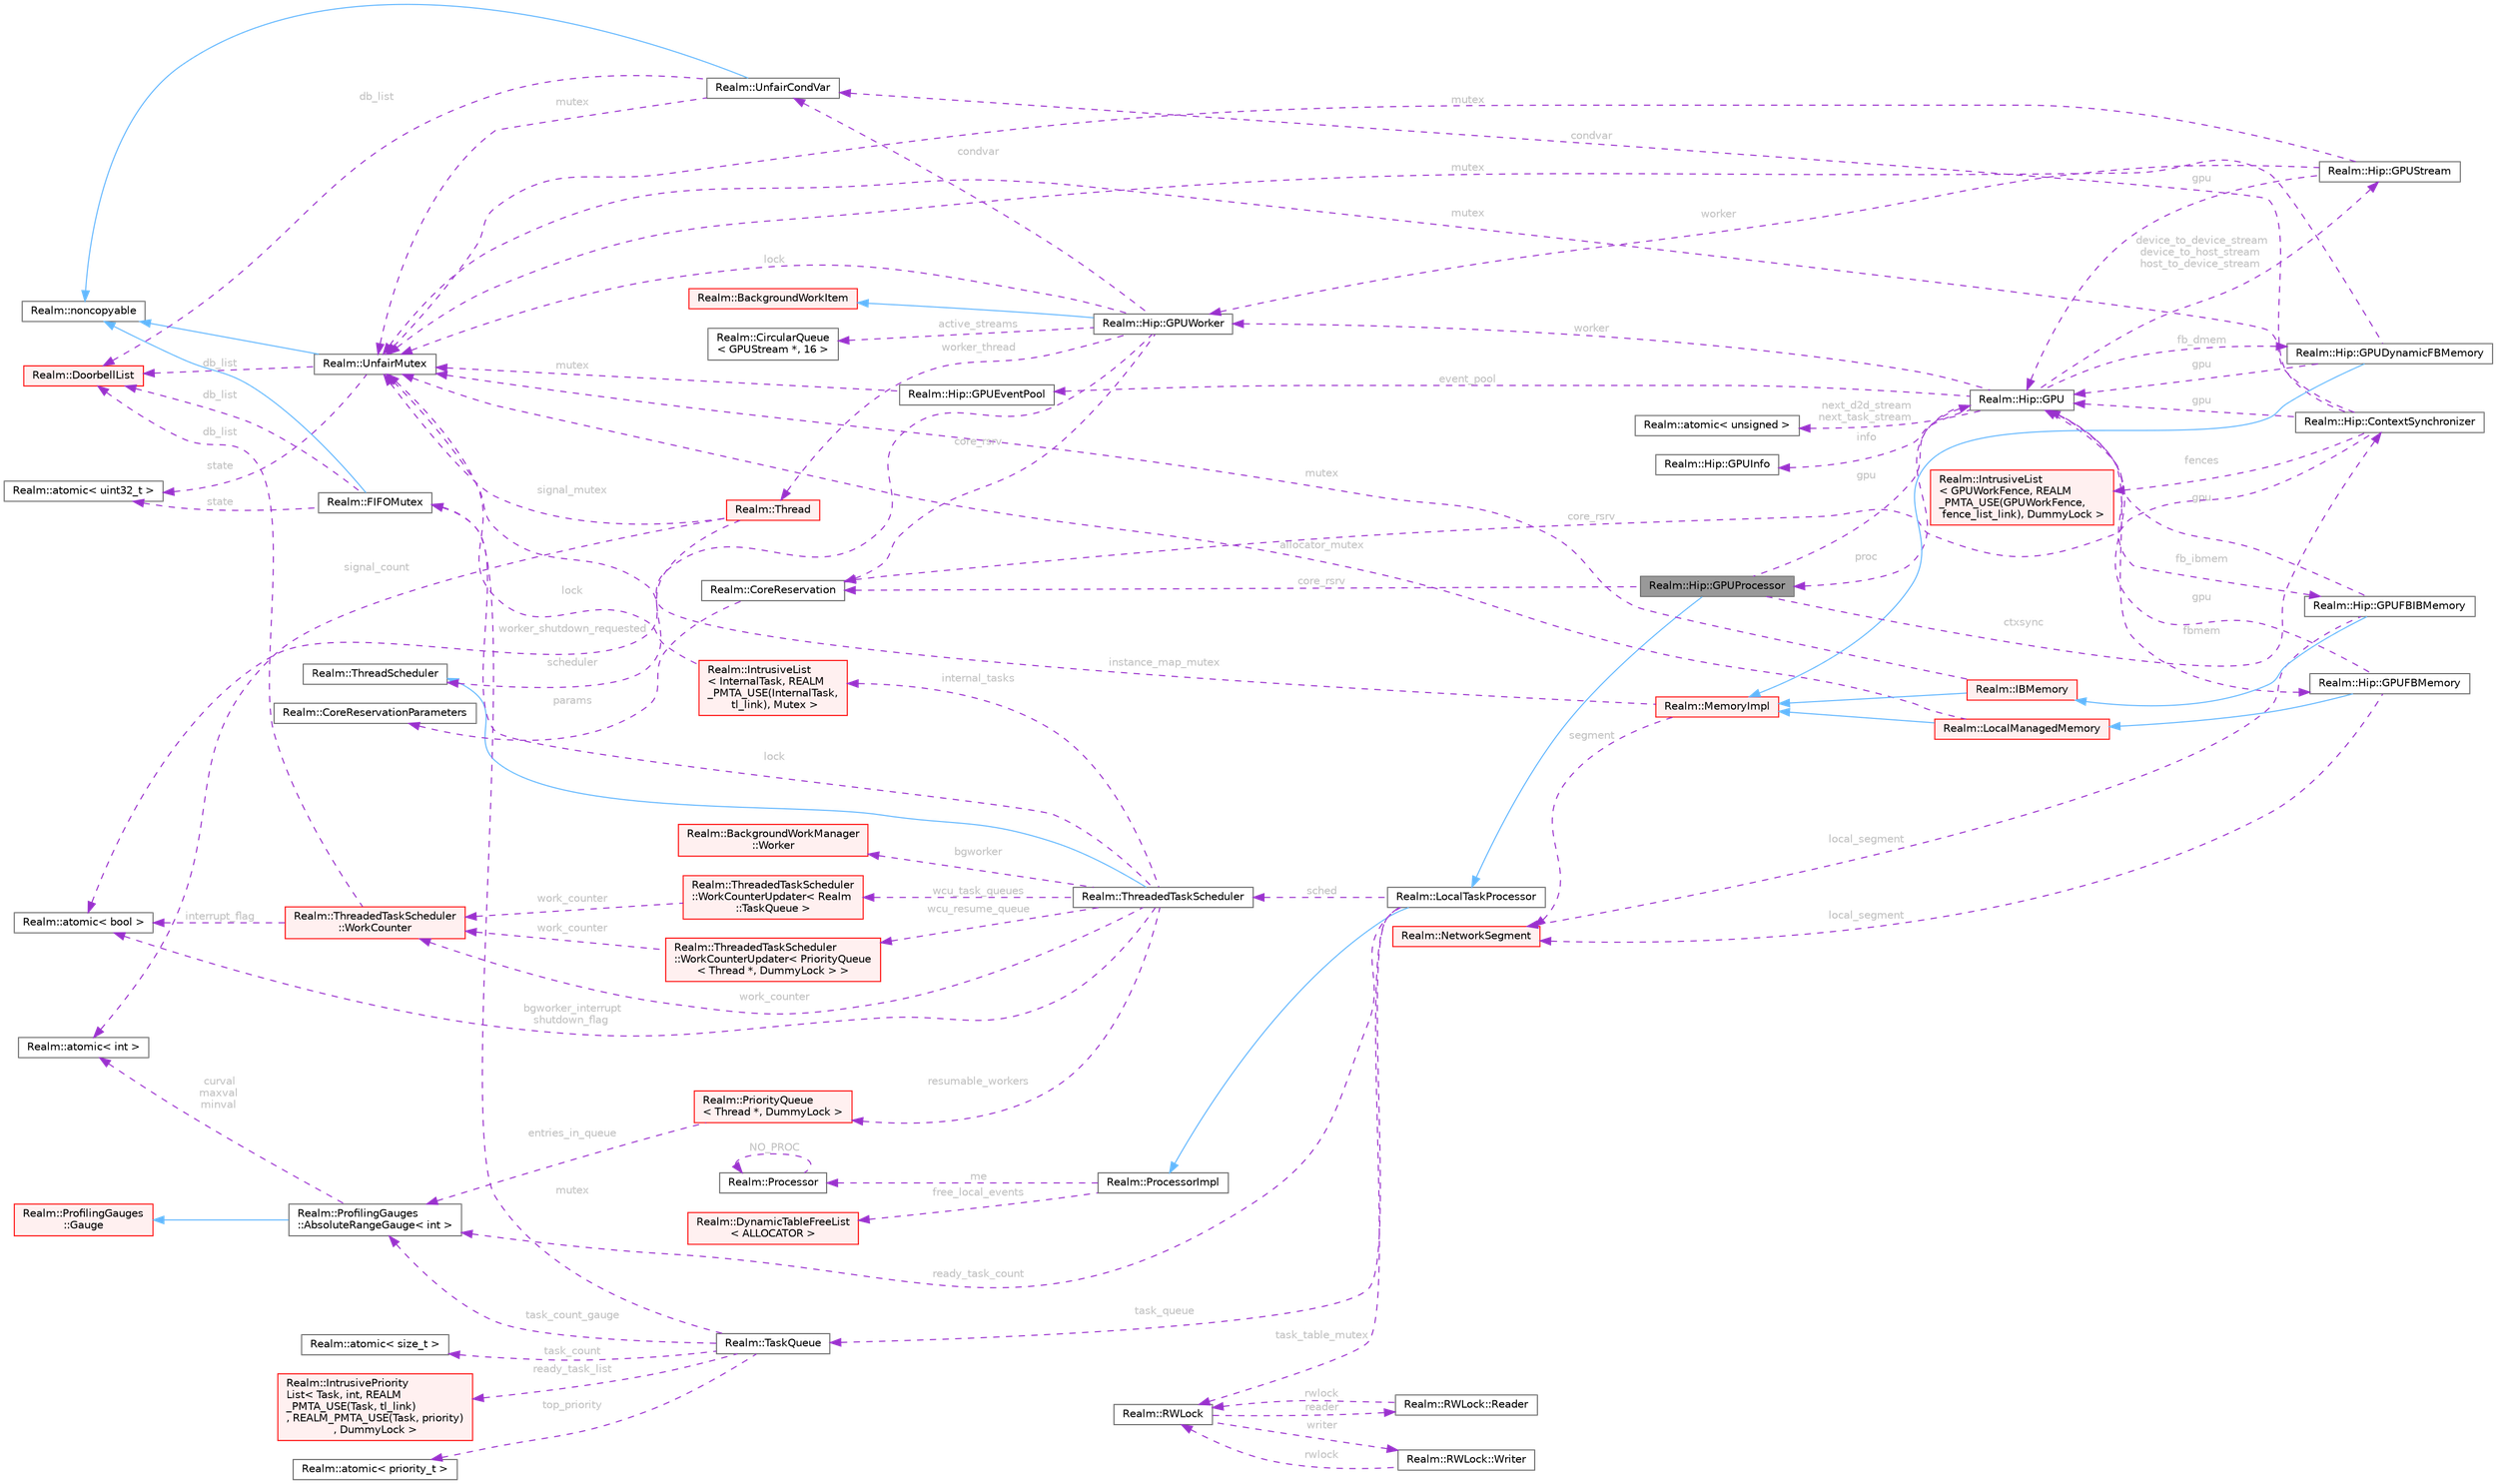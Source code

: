 digraph "Realm::Hip::GPUProcessor"
{
 // LATEX_PDF_SIZE
  bgcolor="transparent";
  edge [fontname=Helvetica,fontsize=10,labelfontname=Helvetica,labelfontsize=10];
  node [fontname=Helvetica,fontsize=10,shape=box,height=0.2,width=0.4];
  rankdir="LR";
  Node1 [id="Node000001",label="Realm::Hip::GPUProcessor",height=0.2,width=0.4,color="gray40", fillcolor="grey60", style="filled", fontcolor="black",tooltip=" "];
  Node2 -> Node1 [id="edge1_Node000001_Node000002",dir="back",color="steelblue1",style="solid",tooltip=" "];
  Node2 [id="Node000002",label="Realm::LocalTaskProcessor",height=0.2,width=0.4,color="gray40", fillcolor="white", style="filled",URL="$classRealm_1_1LocalTaskProcessor.html",tooltip=" "];
  Node3 -> Node2 [id="edge2_Node000002_Node000003",dir="back",color="steelblue1",style="solid",tooltip=" "];
  Node3 [id="Node000003",label="Realm::ProcessorImpl",height=0.2,width=0.4,color="gray40", fillcolor="white", style="filled",URL="$classRealm_1_1ProcessorImpl.html",tooltip=" "];
  Node4 -> Node3 [id="edge3_Node000003_Node000004",dir="back",color="darkorchid3",style="dashed",tooltip=" ",label=" free_local_events",fontcolor="grey" ];
  Node4 [id="Node000004",label="Realm::DynamicTableFreeList\l\< ALLOCATOR \>",height=0.2,width=0.4,color="red", fillcolor="#FFF0F0", style="filled",URL="$classRealm_1_1DynamicTableFreeList.html",tooltip=" "];
  Node6 -> Node3 [id="edge4_Node000003_Node000006",dir="back",color="darkorchid3",style="dashed",tooltip=" ",label=" me",fontcolor="grey" ];
  Node6 [id="Node000006",label="Realm::Processor",height=0.2,width=0.4,color="gray40", fillcolor="white", style="filled",URL="$classRealm_1_1Processor.html",tooltip=" "];
  Node6 -> Node6 [id="edge5_Node000006_Node000006",dir="back",color="darkorchid3",style="dashed",tooltip=" ",label=" NO_PROC",fontcolor="grey" ];
  Node7 -> Node2 [id="edge6_Node000002_Node000007",dir="back",color="darkorchid3",style="dashed",tooltip=" ",label=" sched",fontcolor="grey" ];
  Node7 [id="Node000007",label="Realm::ThreadedTaskScheduler",height=0.2,width=0.4,color="gray40", fillcolor="white", style="filled",URL="$classRealm_1_1ThreadedTaskScheduler.html",tooltip=" "];
  Node8 -> Node7 [id="edge7_Node000007_Node000008",dir="back",color="steelblue1",style="solid",tooltip=" "];
  Node8 [id="Node000008",label="Realm::ThreadScheduler",height=0.2,width=0.4,color="gray40", fillcolor="white", style="filled",URL="$classRealm_1_1ThreadScheduler.html",tooltip=" "];
  Node9 -> Node7 [id="edge8_Node000007_Node000009",dir="back",color="darkorchid3",style="dashed",tooltip=" ",label=" lock",fontcolor="grey" ];
  Node9 [id="Node000009",label="Realm::FIFOMutex",height=0.2,width=0.4,color="gray40", fillcolor="white", style="filled",URL="$classRealm_1_1FIFOMutex.html",tooltip=" "];
  Node10 -> Node9 [id="edge9_Node000009_Node000010",dir="back",color="steelblue1",style="solid",tooltip=" "];
  Node10 [id="Node000010",label="Realm::noncopyable",height=0.2,width=0.4,color="gray40", fillcolor="white", style="filled",URL="$classRealm_1_1noncopyable.html",tooltip=" "];
  Node11 -> Node9 [id="edge10_Node000009_Node000011",dir="back",color="darkorchid3",style="dashed",tooltip=" ",label=" state",fontcolor="grey" ];
  Node11 [id="Node000011",label="Realm::atomic\< uint32_t \>",height=0.2,width=0.4,color="gray40", fillcolor="white", style="filled",URL="$classRealm_1_1atomic.html",tooltip=" "];
  Node12 -> Node9 [id="edge11_Node000009_Node000012",dir="back",color="darkorchid3",style="dashed",tooltip=" ",label=" db_list",fontcolor="grey" ];
  Node12 [id="Node000012",label="Realm::DoorbellList",height=0.2,width=0.4,color="red", fillcolor="#FFF0F0", style="filled",URL="$classRealm_1_1DoorbellList.html",tooltip=" "];
  Node14 -> Node7 [id="edge12_Node000007_Node000014",dir="back",color="darkorchid3",style="dashed",tooltip=" ",label=" internal_tasks",fontcolor="grey" ];
  Node14 [id="Node000014",label="Realm::IntrusiveList\l\< InternalTask, REALM\l_PMTA_USE(InternalTask,\l tl_link), Mutex \>",height=0.2,width=0.4,color="red", fillcolor="#FFF0F0", style="filled",URL="$classRealm_1_1IntrusiveList.html",tooltip=" "];
  Node15 -> Node14 [id="edge13_Node000014_Node000015",dir="back",color="darkorchid3",style="dashed",tooltip=" ",label=" lock",fontcolor="grey" ];
  Node15 [id="Node000015",label="Realm::UnfairMutex",height=0.2,width=0.4,color="gray40", fillcolor="white", style="filled",URL="$classRealm_1_1UnfairMutex.html",tooltip=" "];
  Node10 -> Node15 [id="edge14_Node000015_Node000010",dir="back",color="steelblue1",style="solid",tooltip=" "];
  Node11 -> Node15 [id="edge15_Node000015_Node000011",dir="back",color="darkorchid3",style="dashed",tooltip=" ",label=" state",fontcolor="grey" ];
  Node12 -> Node15 [id="edge16_Node000015_Node000012",dir="back",color="darkorchid3",style="dashed",tooltip=" ",label=" db_list",fontcolor="grey" ];
  Node19 -> Node7 [id="edge17_Node000007_Node000019",dir="back",color="darkorchid3",style="dashed",tooltip=" ",label=" resumable_workers",fontcolor="grey" ];
  Node19 [id="Node000019",label="Realm::PriorityQueue\l\< Thread *, DummyLock \>",height=0.2,width=0.4,color="red", fillcolor="#FFF0F0", style="filled",URL="$classRealm_1_1PriorityQueue.html",tooltip=" "];
  Node21 -> Node19 [id="edge18_Node000019_Node000021",dir="back",color="darkorchid3",style="dashed",tooltip=" ",label=" entries_in_queue",fontcolor="grey" ];
  Node21 [id="Node000021",label="Realm::ProfilingGauges\l::AbsoluteRangeGauge\< int \>",height=0.2,width=0.4,color="gray40", fillcolor="white", style="filled",URL="$classRealm_1_1ProfilingGauges_1_1AbsoluteRangeGauge.html",tooltip=" "];
  Node22 -> Node21 [id="edge19_Node000021_Node000022",dir="back",color="steelblue1",style="solid",tooltip=" "];
  Node22 [id="Node000022",label="Realm::ProfilingGauges\l::Gauge",height=0.2,width=0.4,color="red", fillcolor="#FFF0F0", style="filled",URL="$classRealm_1_1ProfilingGauges_1_1Gauge.html",tooltip=" "];
  Node25 -> Node21 [id="edge20_Node000021_Node000025",dir="back",color="darkorchid3",style="dashed",tooltip=" ",label=" curval\nmaxval\nminval",fontcolor="grey" ];
  Node25 [id="Node000025",label="Realm::atomic\< int \>",height=0.2,width=0.4,color="gray40", fillcolor="white", style="filled",URL="$classRealm_1_1atomic.html",tooltip=" "];
  Node69 -> Node7 [id="edge21_Node000007_Node000069",dir="back",color="darkorchid3",style="dashed",tooltip=" ",label=" bgworker_interrupt\nshutdown_flag",fontcolor="grey" ];
  Node69 [id="Node000069",label="Realm::atomic\< bool \>",height=0.2,width=0.4,color="gray40", fillcolor="white", style="filled",URL="$classRealm_1_1atomic.html",tooltip=" "];
  Node70 -> Node7 [id="edge22_Node000007_Node000070",dir="back",color="darkorchid3",style="dashed",tooltip=" ",label=" work_counter",fontcolor="grey" ];
  Node70 [id="Node000070",label="Realm::ThreadedTaskScheduler\l::WorkCounter",height=0.2,width=0.4,color="red", fillcolor="#FFF0F0", style="filled",URL="$classRealm_1_1ThreadedTaskScheduler_1_1WorkCounter.html",tooltip=" "];
  Node69 -> Node70 [id="edge23_Node000070_Node000069",dir="back",color="darkorchid3",style="dashed",tooltip=" ",label=" interrupt_flag",fontcolor="grey" ];
  Node12 -> Node70 [id="edge24_Node000070_Node000012",dir="back",color="darkorchid3",style="dashed",tooltip=" ",label=" db_list",fontcolor="grey" ];
  Node71 -> Node7 [id="edge25_Node000007_Node000071",dir="back",color="darkorchid3",style="dashed",tooltip=" ",label=" wcu_task_queues",fontcolor="grey" ];
  Node71 [id="Node000071",label="Realm::ThreadedTaskScheduler\l::WorkCounterUpdater\< Realm\l::TaskQueue \>",height=0.2,width=0.4,color="red", fillcolor="#FFF0F0", style="filled",URL="$classRealm_1_1ThreadedTaskScheduler_1_1WorkCounterUpdater.html",tooltip=" "];
  Node70 -> Node71 [id="edge26_Node000071_Node000070",dir="back",color="darkorchid3",style="dashed",tooltip=" ",label=" work_counter",fontcolor="grey" ];
  Node73 -> Node7 [id="edge27_Node000007_Node000073",dir="back",color="darkorchid3",style="dashed",tooltip=" ",label=" wcu_resume_queue",fontcolor="grey" ];
  Node73 [id="Node000073",label="Realm::ThreadedTaskScheduler\l::WorkCounterUpdater\< PriorityQueue\l\< Thread *, DummyLock \> \>",height=0.2,width=0.4,color="red", fillcolor="#FFF0F0", style="filled",URL="$classRealm_1_1ThreadedTaskScheduler_1_1WorkCounterUpdater.html",tooltip=" "];
  Node70 -> Node73 [id="edge28_Node000073_Node000070",dir="back",color="darkorchid3",style="dashed",tooltip=" ",label=" work_counter",fontcolor="grey" ];
  Node74 -> Node7 [id="edge29_Node000007_Node000074",dir="back",color="darkorchid3",style="dashed",tooltip=" ",label=" bgworker",fontcolor="grey" ];
  Node74 [id="Node000074",label="Realm::BackgroundWorkManager\l::Worker",height=0.2,width=0.4,color="red", fillcolor="#FFF0F0", style="filled",URL="$classRealm_1_1BackgroundWorkManager_1_1Worker.html",tooltip=" "];
  Node75 -> Node2 [id="edge30_Node000002_Node000075",dir="back",color="darkorchid3",style="dashed",tooltip=" ",label=" task_queue",fontcolor="grey" ];
  Node75 [id="Node000075",label="Realm::TaskQueue",height=0.2,width=0.4,color="gray40", fillcolor="white", style="filled",URL="$classRealm_1_1TaskQueue.html",tooltip=" "];
  Node76 -> Node75 [id="edge31_Node000075_Node000076",dir="back",color="darkorchid3",style="dashed",tooltip=" ",label=" top_priority",fontcolor="grey" ];
  Node76 [id="Node000076",label="Realm::atomic\< priority_t \>",height=0.2,width=0.4,color="gray40", fillcolor="white", style="filled",URL="$classRealm_1_1atomic.html",tooltip=" "];
  Node77 -> Node75 [id="edge32_Node000075_Node000077",dir="back",color="darkorchid3",style="dashed",tooltip=" ",label=" task_count",fontcolor="grey" ];
  Node77 [id="Node000077",label="Realm::atomic\< size_t \>",height=0.2,width=0.4,color="gray40", fillcolor="white", style="filled",URL="$classRealm_1_1atomic.html",tooltip=" "];
  Node9 -> Node75 [id="edge33_Node000075_Node000009",dir="back",color="darkorchid3",style="dashed",tooltip=" ",label=" mutex",fontcolor="grey" ];
  Node78 -> Node75 [id="edge34_Node000075_Node000078",dir="back",color="darkorchid3",style="dashed",tooltip=" ",label=" ready_task_list",fontcolor="grey" ];
  Node78 [id="Node000078",label="Realm::IntrusivePriority\lList\< Task, int, REALM\l_PMTA_USE(Task, tl_link)\l, REALM_PMTA_USE(Task, priority)\l, DummyLock \>",height=0.2,width=0.4,color="red", fillcolor="#FFF0F0", style="filled",URL="$classRealm_1_1IntrusivePriorityList.html",tooltip=" "];
  Node21 -> Node75 [id="edge35_Node000075_Node000021",dir="back",color="darkorchid3",style="dashed",tooltip=" ",label=" task_count_gauge",fontcolor="grey" ];
  Node21 -> Node2 [id="edge36_Node000002_Node000021",dir="back",color="darkorchid3",style="dashed",tooltip=" ",label=" ready_task_count",fontcolor="grey" ];
  Node83 -> Node2 [id="edge37_Node000002_Node000083",dir="back",color="darkorchid3",style="dashed",tooltip=" ",label=" task_table_mutex",fontcolor="grey" ];
  Node83 [id="Node000083",label="Realm::RWLock",height=0.2,width=0.4,color="gray40", fillcolor="white", style="filled",URL="$classRealm_1_1RWLock.html",tooltip=" "];
  Node84 -> Node83 [id="edge38_Node000083_Node000084",dir="back",color="darkorchid3",style="dashed",tooltip=" ",label=" writer",fontcolor="grey" ];
  Node84 [id="Node000084",label="Realm::RWLock::Writer",height=0.2,width=0.4,color="gray40", fillcolor="white", style="filled",URL="$structRealm_1_1RWLock_1_1Writer.html",tooltip=" "];
  Node83 -> Node84 [id="edge39_Node000084_Node000083",dir="back",color="darkorchid3",style="dashed",tooltip=" ",label=" rwlock",fontcolor="grey" ];
  Node85 -> Node83 [id="edge40_Node000083_Node000085",dir="back",color="darkorchid3",style="dashed",tooltip=" ",label=" reader",fontcolor="grey" ];
  Node85 [id="Node000085",label="Realm::RWLock::Reader",height=0.2,width=0.4,color="gray40", fillcolor="white", style="filled",URL="$structRealm_1_1RWLock_1_1Reader.html",tooltip=" "];
  Node83 -> Node85 [id="edge41_Node000085_Node000083",dir="back",color="darkorchid3",style="dashed",tooltip=" ",label=" rwlock",fontcolor="grey" ];
  Node86 -> Node1 [id="edge42_Node000001_Node000086",dir="back",color="darkorchid3",style="dashed",tooltip=" ",label=" gpu",fontcolor="grey" ];
  Node86 [id="Node000086",label="Realm::Hip::GPU",height=0.2,width=0.4,color="gray40", fillcolor="white", style="filled",URL="$classRealm_1_1Hip_1_1GPU.html",tooltip=" "];
  Node87 -> Node86 [id="edge43_Node000086_Node000087",dir="back",color="darkorchid3",style="dashed",tooltip=" ",label=" info",fontcolor="grey" ];
  Node87 [id="Node000087",label="Realm::Hip::GPUInfo",height=0.2,width=0.4,color="gray40", fillcolor="white", style="filled",URL="$structRealm_1_1Hip_1_1GPUInfo.html",tooltip=" "];
  Node88 -> Node86 [id="edge44_Node000086_Node000088",dir="back",color="darkorchid3",style="dashed",tooltip=" ",label=" worker",fontcolor="grey" ];
  Node88 [id="Node000088",label="Realm::Hip::GPUWorker",height=0.2,width=0.4,color="gray40", fillcolor="white", style="filled",URL="$classRealm_1_1Hip_1_1GPUWorker.html",tooltip=" "];
  Node44 -> Node88 [id="edge45_Node000088_Node000044",dir="back",color="steelblue1",style="solid",tooltip=" "];
  Node44 [id="Node000044",label="Realm::BackgroundWorkItem",height=0.2,width=0.4,color="red", fillcolor="#FFF0F0", style="filled",URL="$classRealm_1_1BackgroundWorkItem.html",tooltip=" "];
  Node15 -> Node88 [id="edge46_Node000088_Node000015",dir="back",color="darkorchid3",style="dashed",tooltip=" ",label=" lock",fontcolor="grey" ];
  Node89 -> Node88 [id="edge47_Node000088_Node000089",dir="back",color="darkorchid3",style="dashed",tooltip=" ",label=" condvar",fontcolor="grey" ];
  Node89 [id="Node000089",label="Realm::UnfairCondVar",height=0.2,width=0.4,color="gray40", fillcolor="white", style="filled",URL="$classRealm_1_1UnfairCondVar.html",tooltip=" "];
  Node10 -> Node89 [id="edge48_Node000089_Node000010",dir="back",color="steelblue1",style="solid",tooltip=" "];
  Node15 -> Node89 [id="edge49_Node000089_Node000015",dir="back",color="darkorchid3",style="dashed",tooltip=" ",label=" mutex",fontcolor="grey" ];
  Node12 -> Node89 [id="edge50_Node000089_Node000012",dir="back",color="darkorchid3",style="dashed",tooltip=" ",label=" db_list",fontcolor="grey" ];
  Node90 -> Node88 [id="edge51_Node000088_Node000090",dir="back",color="darkorchid3",style="dashed",tooltip=" ",label=" active_streams",fontcolor="grey" ];
  Node90 [id="Node000090",label="Realm::CircularQueue\l\< GPUStream *, 16 \>",height=0.2,width=0.4,color="gray40", fillcolor="white", style="filled",URL="$classRealm_1_1CircularQueue.html",tooltip=" "];
  Node27 -> Node88 [id="edge52_Node000088_Node000027",dir="back",color="darkorchid3",style="dashed",tooltip=" ",label=" core_rsrv",fontcolor="grey" ];
  Node27 [id="Node000027",label="Realm::CoreReservation",height=0.2,width=0.4,color="gray40", fillcolor="white", style="filled",URL="$classRealm_1_1CoreReservation.html",tooltip=" "];
  Node28 -> Node27 [id="edge53_Node000027_Node000028",dir="back",color="darkorchid3",style="dashed",tooltip=" ",label=" params",fontcolor="grey" ];
  Node28 [id="Node000028",label="Realm::CoreReservationParameters",height=0.2,width=0.4,color="gray40", fillcolor="white", style="filled",URL="$classRealm_1_1CoreReservationParameters.html",tooltip=" "];
  Node29 -> Node88 [id="edge54_Node000088_Node000029",dir="back",color="darkorchid3",style="dashed",tooltip=" ",label=" worker_thread",fontcolor="grey" ];
  Node29 [id="Node000029",label="Realm::Thread",height=0.2,width=0.4,color="red", fillcolor="#FFF0F0", style="filled",URL="$classRealm_1_1Thread.html",tooltip=" "];
  Node8 -> Node29 [id="edge55_Node000029_Node000008",dir="back",color="darkorchid3",style="dashed",tooltip=" ",label=" scheduler",fontcolor="grey" ];
  Node25 -> Node29 [id="edge56_Node000029_Node000025",dir="back",color="darkorchid3",style="dashed",tooltip=" ",label=" signal_count",fontcolor="grey" ];
  Node15 -> Node29 [id="edge57_Node000029_Node000015",dir="back",color="darkorchid3",style="dashed",tooltip=" ",label=" signal_mutex",fontcolor="grey" ];
  Node69 -> Node88 [id="edge58_Node000088_Node000069",dir="back",color="darkorchid3",style="dashed",tooltip=" ",label=" worker_shutdown_requested",fontcolor="grey" ];
  Node1 -> Node86 [id="edge59_Node000086_Node000001",dir="back",color="darkorchid3",style="dashed",tooltip=" ",label=" proc",fontcolor="grey" ];
  Node91 -> Node86 [id="edge60_Node000086_Node000091",dir="back",color="darkorchid3",style="dashed",tooltip=" ",label=" fbmem",fontcolor="grey" ];
  Node91 [id="Node000091",label="Realm::Hip::GPUFBMemory",height=0.2,width=0.4,color="gray40", fillcolor="white", style="filled",URL="$classRealm_1_1Hip_1_1GPUFBMemory.html",tooltip=" "];
  Node92 -> Node91 [id="edge61_Node000091_Node000092",dir="back",color="steelblue1",style="solid",tooltip=" "];
  Node92 [id="Node000092",label="Realm::LocalManagedMemory",height=0.2,width=0.4,color="red", fillcolor="#FFF0F0", style="filled",URL="$classRealm_1_1LocalManagedMemory.html",tooltip=" "];
  Node93 -> Node92 [id="edge62_Node000092_Node000093",dir="back",color="steelblue1",style="solid",tooltip=" "];
  Node93 [id="Node000093",label="Realm::MemoryImpl",height=0.2,width=0.4,color="red", fillcolor="#FFF0F0", style="filled",URL="$classRealm_1_1MemoryImpl.html",tooltip=" "];
  Node95 -> Node93 [id="edge63_Node000093_Node000095",dir="back",color="darkorchid3",style="dashed",tooltip=" ",label=" segment",fontcolor="grey" ];
  Node95 [id="Node000095",label="Realm::NetworkSegment",height=0.2,width=0.4,color="red", fillcolor="#FFF0F0", style="filled",URL="$classRealm_1_1NetworkSegment.html",tooltip=" "];
  Node15 -> Node93 [id="edge64_Node000093_Node000015",dir="back",color="darkorchid3",style="dashed",tooltip=" ",label=" instance_map_mutex",fontcolor="grey" ];
  Node15 -> Node92 [id="edge65_Node000092_Node000015",dir="back",color="darkorchid3",style="dashed",tooltip=" ",label=" allocator_mutex",fontcolor="grey" ];
  Node86 -> Node91 [id="edge66_Node000091_Node000086",dir="back",color="darkorchid3",style="dashed",tooltip=" ",label=" gpu",fontcolor="grey" ];
  Node95 -> Node91 [id="edge67_Node000091_Node000095",dir="back",color="darkorchid3",style="dashed",tooltip=" ",label=" local_segment",fontcolor="grey" ];
  Node123 -> Node86 [id="edge68_Node000086_Node000123",dir="back",color="darkorchid3",style="dashed",tooltip=" ",label=" fb_dmem",fontcolor="grey" ];
  Node123 [id="Node000123",label="Realm::Hip::GPUDynamicFBMemory",height=0.2,width=0.4,color="gray40", fillcolor="white", style="filled",URL="$classRealm_1_1Hip_1_1GPUDynamicFBMemory.html",tooltip=" "];
  Node93 -> Node123 [id="edge69_Node000123_Node000093",dir="back",color="steelblue1",style="solid",tooltip=" "];
  Node86 -> Node123 [id="edge70_Node000123_Node000086",dir="back",color="darkorchid3",style="dashed",tooltip=" ",label=" gpu",fontcolor="grey" ];
  Node15 -> Node123 [id="edge71_Node000123_Node000015",dir="back",color="darkorchid3",style="dashed",tooltip=" ",label=" mutex",fontcolor="grey" ];
  Node124 -> Node86 [id="edge72_Node000086_Node000124",dir="back",color="darkorchid3",style="dashed",tooltip=" ",label=" fb_ibmem",fontcolor="grey" ];
  Node124 [id="Node000124",label="Realm::Hip::GPUFBIBMemory",height=0.2,width=0.4,color="gray40", fillcolor="white", style="filled",URL="$classRealm_1_1Hip_1_1GPUFBIBMemory.html",tooltip=" "];
  Node125 -> Node124 [id="edge73_Node000124_Node000125",dir="back",color="steelblue1",style="solid",tooltip=" "];
  Node125 [id="Node000125",label="Realm::IBMemory",height=0.2,width=0.4,color="red", fillcolor="#FFF0F0", style="filled",URL="$classRealm_1_1IBMemory.html",tooltip=" "];
  Node93 -> Node125 [id="edge74_Node000125_Node000093",dir="back",color="steelblue1",style="solid",tooltip=" "];
  Node15 -> Node125 [id="edge75_Node000125_Node000015",dir="back",color="darkorchid3",style="dashed",tooltip=" ",label=" mutex",fontcolor="grey" ];
  Node86 -> Node124 [id="edge76_Node000124_Node000086",dir="back",color="darkorchid3",style="dashed",tooltip=" ",label=" gpu",fontcolor="grey" ];
  Node95 -> Node124 [id="edge77_Node000124_Node000095",dir="back",color="darkorchid3",style="dashed",tooltip=" ",label=" local_segment",fontcolor="grey" ];
  Node127 -> Node86 [id="edge78_Node000086_Node000127",dir="back",color="darkorchid3",style="dashed",tooltip=" ",label=" device_to_device_stream\ndevice_to_host_stream\nhost_to_device_stream",fontcolor="grey" ];
  Node127 [id="Node000127",label="Realm::Hip::GPUStream",height=0.2,width=0.4,color="gray40", fillcolor="white", style="filled",URL="$classRealm_1_1Hip_1_1GPUStream.html",tooltip=" "];
  Node86 -> Node127 [id="edge79_Node000127_Node000086",dir="back",color="darkorchid3",style="dashed",tooltip=" ",label=" gpu",fontcolor="grey" ];
  Node88 -> Node127 [id="edge80_Node000127_Node000088",dir="back",color="darkorchid3",style="dashed",tooltip=" ",label=" worker",fontcolor="grey" ];
  Node15 -> Node127 [id="edge81_Node000127_Node000015",dir="back",color="darkorchid3",style="dashed",tooltip=" ",label=" mutex",fontcolor="grey" ];
  Node47 -> Node86 [id="edge82_Node000086_Node000047",dir="back",color="darkorchid3",style="dashed",tooltip=" ",label=" next_d2d_stream\nnext_task_stream",fontcolor="grey" ];
  Node47 [id="Node000047",label="Realm::atomic\< unsigned \>",height=0.2,width=0.4,color="gray40", fillcolor="white", style="filled",URL="$classRealm_1_1atomic.html",tooltip=" "];
  Node128 -> Node86 [id="edge83_Node000086_Node000128",dir="back",color="darkorchid3",style="dashed",tooltip=" ",label=" event_pool",fontcolor="grey" ];
  Node128 [id="Node000128",label="Realm::Hip::GPUEventPool",height=0.2,width=0.4,color="gray40", fillcolor="white", style="filled",URL="$classRealm_1_1Hip_1_1GPUEventPool.html",tooltip=" "];
  Node15 -> Node128 [id="edge84_Node000128_Node000015",dir="back",color="darkorchid3",style="dashed",tooltip=" ",label=" mutex",fontcolor="grey" ];
  Node129 -> Node1 [id="edge85_Node000001_Node000129",dir="back",color="darkorchid3",style="dashed",tooltip=" ",label=" ctxsync",fontcolor="grey" ];
  Node129 [id="Node000129",label="Realm::Hip::ContextSynchronizer",height=0.2,width=0.4,color="gray40", fillcolor="white", style="filled",URL="$classRealm_1_1Hip_1_1ContextSynchronizer.html",tooltip=" "];
  Node86 -> Node129 [id="edge86_Node000129_Node000086",dir="back",color="darkorchid3",style="dashed",tooltip=" ",label=" gpu",fontcolor="grey" ];
  Node15 -> Node129 [id="edge87_Node000129_Node000015",dir="back",color="darkorchid3",style="dashed",tooltip=" ",label=" mutex",fontcolor="grey" ];
  Node89 -> Node129 [id="edge88_Node000129_Node000089",dir="back",color="darkorchid3",style="dashed",tooltip=" ",label=" condvar",fontcolor="grey" ];
  Node130 -> Node129 [id="edge89_Node000129_Node000130",dir="back",color="darkorchid3",style="dashed",tooltip=" ",label=" fences",fontcolor="grey" ];
  Node130 [id="Node000130",label="Realm::IntrusiveList\l\< GPUWorkFence, REALM\l_PMTA_USE(GPUWorkFence,\l fence_list_link), DummyLock \>",height=0.2,width=0.4,color="red", fillcolor="#FFF0F0", style="filled",URL="$classRealm_1_1IntrusiveList.html",tooltip=" "];
  Node27 -> Node129 [id="edge90_Node000129_Node000027",dir="back",color="darkorchid3",style="dashed",tooltip=" ",label=" core_rsrv",fontcolor="grey" ];
  Node27 -> Node1 [id="edge91_Node000001_Node000027",dir="back",color="darkorchid3",style="dashed",tooltip=" ",label=" core_rsrv",fontcolor="grey" ];
}
